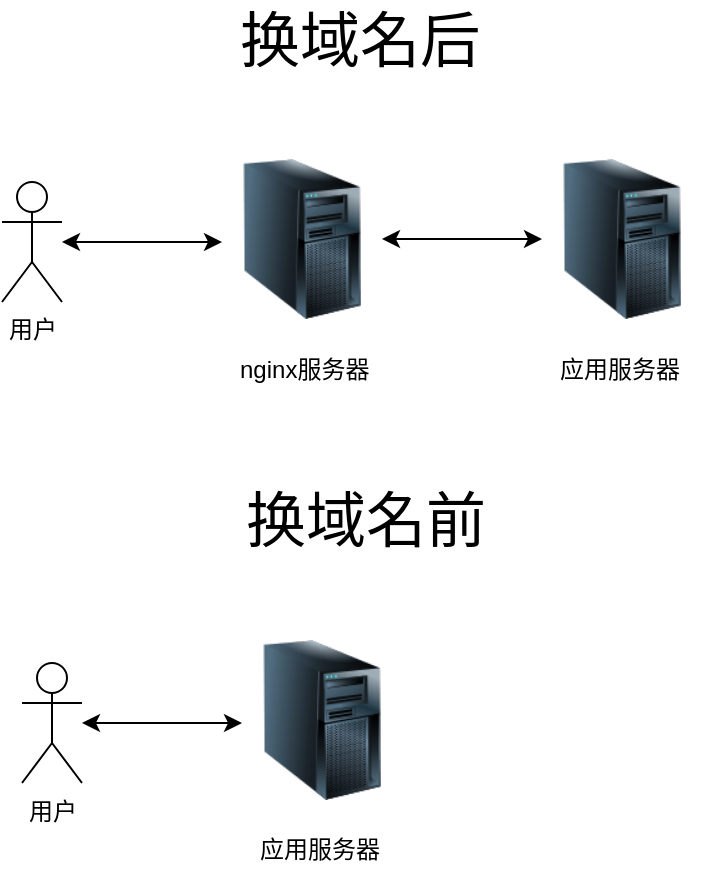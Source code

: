 <mxfile version="11.0.4" type="github"><diagram id="Z19888QkI9rWmbt40K2t" name="第 1 页"><mxGraphModel dx="1422" dy="715" grid="1" gridSize="10" guides="1" tooltips="1" connect="1" arrows="1" fold="1" page="1" pageScale="1" pageWidth="827" pageHeight="1169" math="0" shadow="0"><root><mxCell id="0"/><mxCell id="1" parent="0"/><mxCell id="TLFCebOHelCJvtNUy2Zd-21" value="" style="edgeStyle=orthogonalEdgeStyle;rounded=0;orthogonalLoop=1;jettySize=auto;html=1;startArrow=classic;startFill=1;" edge="1" parent="1" source="TLFCebOHelCJvtNUy2Zd-22"><mxGeometry relative="1" as="geometry"><mxPoint x="250" y="381" as="targetPoint"/></mxGeometry></mxCell><mxCell id="TLFCebOHelCJvtNUy2Zd-22" value="用户" style="shape=umlActor;verticalLabelPosition=bottom;labelBackgroundColor=#ffffff;verticalAlign=top;html=1;outlineConnect=0;" vertex="1" parent="1"><mxGeometry x="140" y="351" width="30" height="60" as="geometry"/></mxCell><mxCell id="TLFCebOHelCJvtNUy2Zd-23" value="" style="edgeStyle=orthogonalEdgeStyle;rounded=0;orthogonalLoop=1;jettySize=auto;html=1;startArrow=classic;startFill=1;" edge="1" parent="1" source="TLFCebOHelCJvtNUy2Zd-24"><mxGeometry relative="1" as="geometry"><mxPoint x="410" y="379.5" as="targetPoint"/></mxGeometry></mxCell><mxCell id="TLFCebOHelCJvtNUy2Zd-24" value="" style="image;html=1;labelBackgroundColor=#ffffff;image=img/lib/clip_art/computers/Server_Tower_128x128.png" vertex="1" parent="1"><mxGeometry x="250" y="339.5" width="80" height="80" as="geometry"/></mxCell><mxCell id="TLFCebOHelCJvtNUy2Zd-25" value="nginx服务器" style="text;html=1;resizable=0;points=[];autosize=1;align=left;verticalAlign=top;spacingTop=-4;" vertex="1" parent="1"><mxGeometry x="257" y="434.5" width="80" height="20" as="geometry"/></mxCell><mxCell id="TLFCebOHelCJvtNUy2Zd-26" value="" style="image;html=1;labelBackgroundColor=#ffffff;image=img/lib/clip_art/computers/Server_Tower_128x128.png" vertex="1" parent="1"><mxGeometry x="410" y="339.5" width="80" height="80" as="geometry"/></mxCell><mxCell id="TLFCebOHelCJvtNUy2Zd-27" value="应用服务器" style="text;html=1;resizable=0;points=[];autosize=1;align=left;verticalAlign=top;spacingTop=-4;" vertex="1" parent="1"><mxGeometry x="417" y="434.5" width="80" height="20" as="geometry"/></mxCell><mxCell id="TLFCebOHelCJvtNUy2Zd-28" value="" style="edgeStyle=orthogonalEdgeStyle;rounded=0;orthogonalLoop=1;jettySize=auto;html=1;startArrow=classic;startFill=1;" edge="1" parent="1" source="TLFCebOHelCJvtNUy2Zd-29"><mxGeometry relative="1" as="geometry"><mxPoint x="260" y="621.5" as="targetPoint"/></mxGeometry></mxCell><mxCell id="TLFCebOHelCJvtNUy2Zd-29" value="用户" style="shape=umlActor;verticalLabelPosition=bottom;labelBackgroundColor=#ffffff;verticalAlign=top;html=1;outlineConnect=0;" vertex="1" parent="1"><mxGeometry x="150" y="591.5" width="30" height="60" as="geometry"/></mxCell><mxCell id="TLFCebOHelCJvtNUy2Zd-31" value="" style="image;html=1;labelBackgroundColor=#ffffff;image=img/lib/clip_art/computers/Server_Tower_128x128.png" vertex="1" parent="1"><mxGeometry x="260" y="580" width="80" height="80" as="geometry"/></mxCell><mxCell id="TLFCebOHelCJvtNUy2Zd-32" value="应用服务器" style="text;html=1;resizable=0;points=[];autosize=1;align=left;verticalAlign=top;spacingTop=-4;" vertex="1" parent="1"><mxGeometry x="267" y="675" width="80" height="20" as="geometry"/></mxCell><mxCell id="TLFCebOHelCJvtNUy2Zd-35" value="换域名后" style="text;html=1;resizable=0;points=[];autosize=1;align=left;verticalAlign=top;spacingTop=-4;fontSize=30;" vertex="1" parent="1"><mxGeometry x="257" y="260" width="60" height="20" as="geometry"/></mxCell><mxCell id="TLFCebOHelCJvtNUy2Zd-37" value="换域名前" style="text;html=1;resizable=0;points=[];autosize=1;align=left;verticalAlign=top;spacingTop=-4;fontSize=30;" vertex="1" parent="1"><mxGeometry x="260" y="500" width="140" height="40" as="geometry"/></mxCell></root></mxGraphModel></diagram></mxfile>